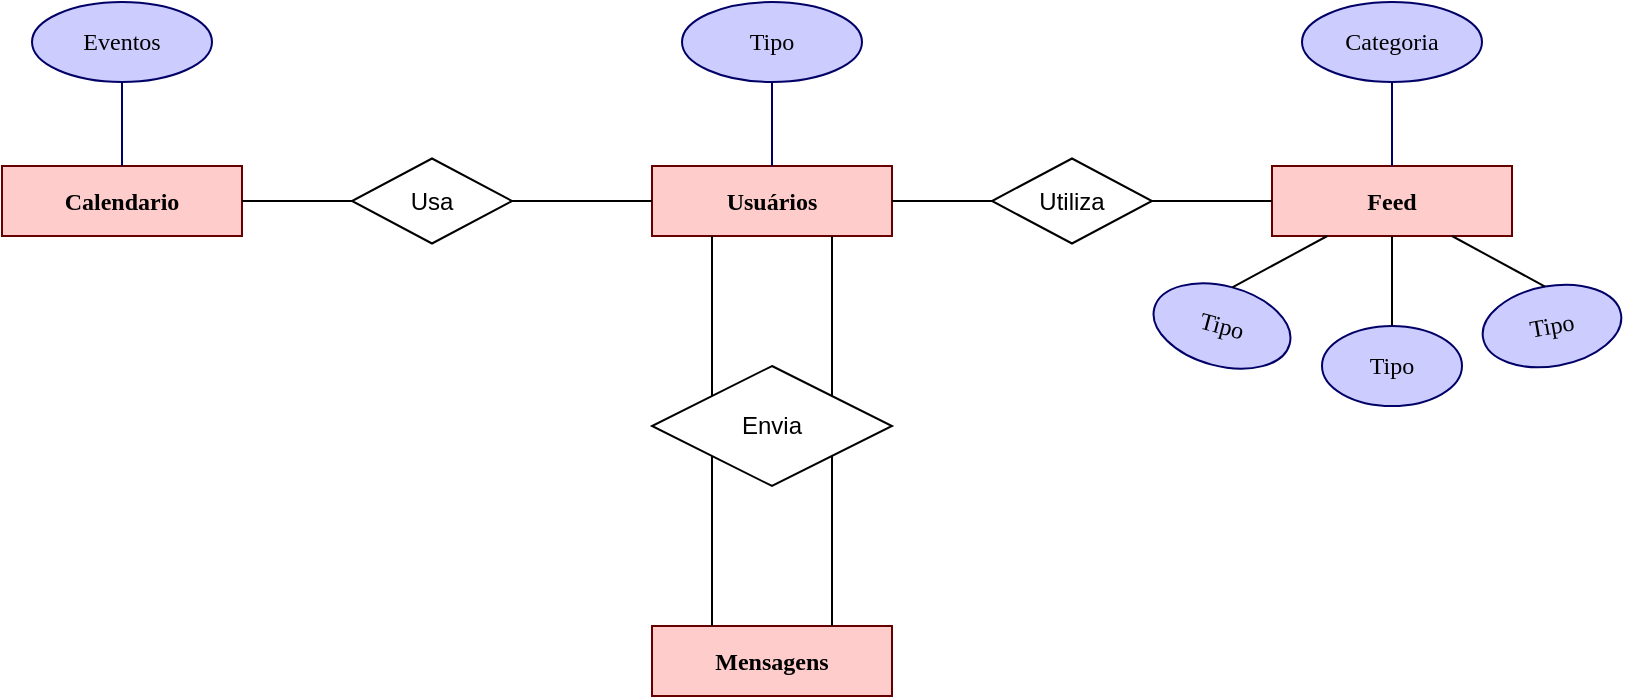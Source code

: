<mxfile version="26.2.12">
  <diagram name="Página-1" id="XXjMigavx-W10F49XDjn">
    <mxGraphModel dx="1789" dy="556" grid="1" gridSize="10" guides="1" tooltips="1" connect="1" arrows="1" fold="1" page="1" pageScale="1" pageWidth="827" pageHeight="1169" math="0" shadow="0">
      <root>
        <mxCell id="0" />
        <mxCell id="1" parent="0" />
        <mxCell id="xmNOLHHIbgw2WWlU3eTN-6" value="&lt;font style=&quot;vertical-align: inherit;&quot;&gt;&lt;font style=&quot;vertical-align: inherit;&quot;&gt;Usuários&lt;/font&gt;&lt;/font&gt;" style="rounded=0;whiteSpace=wrap;html=1;fillColor=#FFCCCC;strokeColor=#660000;fontFamily=Times New Roman;fontStyle=1" parent="1" vertex="1">
          <mxGeometry x="-60" y="160" width="120" height="35" as="geometry" />
        </mxCell>
        <mxCell id="xmNOLHHIbgw2WWlU3eTN-9" value="Tipo" style="ellipse;whiteSpace=wrap;html=1;fillColor=#CCCCFF;strokeColor=#000066;fontFamily=Times New Roman;fontStyle=0" parent="1" vertex="1">
          <mxGeometry x="-45" y="78" width="90" height="40" as="geometry" />
        </mxCell>
        <mxCell id="xmNOLHHIbgw2WWlU3eTN-14" value="" style="endArrow=none;html=1;rounded=0;exitX=0.5;exitY=0;exitDx=0;exitDy=0;entryX=0.5;entryY=1;entryDx=0;entryDy=0;fillColor=#CCCCFF;strokeColor=#000066;fontFamily=Times New Roman;fontStyle=0" parent="1" source="xmNOLHHIbgw2WWlU3eTN-6" target="xmNOLHHIbgw2WWlU3eTN-9" edge="1">
          <mxGeometry width="50" height="50" relative="1" as="geometry">
            <mxPoint x="250" y="150" as="sourcePoint" />
            <mxPoint x="300" y="100" as="targetPoint" />
          </mxGeometry>
        </mxCell>
        <mxCell id="xmNOLHHIbgw2WWlU3eTN-39" value="&lt;font style=&quot;vertical-align: inherit;&quot;&gt;&lt;font style=&quot;vertical-align: inherit;&quot;&gt;Feed&lt;/font&gt;&lt;/font&gt;" style="rounded=0;whiteSpace=wrap;html=1;fillColor=#FFCCCC;strokeColor=#660000;fontFamily=Times New Roman;fontStyle=1" parent="1" vertex="1">
          <mxGeometry x="250" y="160" width="120" height="35" as="geometry" />
        </mxCell>
        <mxCell id="xmNOLHHIbgw2WWlU3eTN-41" value="Categoria" style="ellipse;whiteSpace=wrap;html=1;fillColor=#CCCCFF;strokeColor=#000066;fontFamily=Times New Roman;fontStyle=0" parent="1" vertex="1">
          <mxGeometry x="265" y="78" width="90" height="40" as="geometry" />
        </mxCell>
        <mxCell id="xmNOLHHIbgw2WWlU3eTN-45" value="" style="endArrow=none;html=1;rounded=0;entryX=0.5;entryY=1;entryDx=0;entryDy=0;exitX=0.5;exitY=0;exitDx=0;exitDy=0;fillColor=#CCCCFF;strokeColor=#000066;fontFamily=Times New Roman;fontStyle=0" parent="1" source="xmNOLHHIbgw2WWlU3eTN-39" target="xmNOLHHIbgw2WWlU3eTN-41" edge="1">
          <mxGeometry width="50" height="50" relative="1" as="geometry">
            <mxPoint x="25" y="340" as="sourcePoint" />
            <mxPoint x="130" y="250" as="targetPoint" />
          </mxGeometry>
        </mxCell>
        <mxCell id="n9gVkUT_TrZV7uCSKe-V-20" value="Calendario" style="rounded=0;whiteSpace=wrap;html=1;fillColor=#FFCCCC;strokeColor=#660000;fontFamily=Times New Roman;fontStyle=1" vertex="1" parent="1">
          <mxGeometry x="-385" y="160" width="120" height="35" as="geometry" />
        </mxCell>
        <mxCell id="n9gVkUT_TrZV7uCSKe-V-22" value="Eventos" style="ellipse;whiteSpace=wrap;html=1;fillColor=#CCCCFF;strokeColor=#000066;fontFamily=Times New Roman;fontStyle=0" vertex="1" parent="1">
          <mxGeometry x="-370" y="78" width="90" height="40" as="geometry" />
        </mxCell>
        <mxCell id="n9gVkUT_TrZV7uCSKe-V-23" value="" style="endArrow=none;html=1;rounded=0;entryX=0.5;entryY=1;entryDx=0;entryDy=0;exitX=0.5;exitY=0;exitDx=0;exitDy=0;fillColor=#CCCCFF;strokeColor=#000066;fontFamily=Times New Roman;fontStyle=0" edge="1" parent="1" source="n9gVkUT_TrZV7uCSKe-V-20" target="n9gVkUT_TrZV7uCSKe-V-22">
          <mxGeometry width="50" height="50" relative="1" as="geometry">
            <mxPoint x="584.41" y="160" as="sourcePoint" />
            <mxPoint x="584.41" y="118" as="targetPoint" />
          </mxGeometry>
        </mxCell>
        <mxCell id="n9gVkUT_TrZV7uCSKe-V-25" value="Utiliza" style="rhombus;whiteSpace=wrap;html=1;" vertex="1" parent="1">
          <mxGeometry x="110" y="156.25" width="80" height="42.5" as="geometry" />
        </mxCell>
        <mxCell id="n9gVkUT_TrZV7uCSKe-V-31" value="Mensagens" style="rounded=0;whiteSpace=wrap;html=1;fillColor=#FFCCCC;strokeColor=#660000;fontFamily=Times New Roman;fontStyle=1" vertex="1" parent="1">
          <mxGeometry x="-60" y="390" width="120" height="35" as="geometry" />
        </mxCell>
        <mxCell id="n9gVkUT_TrZV7uCSKe-V-34" value="" style="endArrow=none;html=1;rounded=0;exitX=0.25;exitY=0;exitDx=0;exitDy=0;entryX=0;entryY=1;entryDx=0;entryDy=0;" edge="1" parent="1" source="n9gVkUT_TrZV7uCSKe-V-31" target="n9gVkUT_TrZV7uCSKe-V-36">
          <mxGeometry width="50" height="50" relative="1" as="geometry">
            <mxPoint x="320" y="340" as="sourcePoint" />
            <mxPoint x="-30" y="320" as="targetPoint" />
          </mxGeometry>
        </mxCell>
        <mxCell id="n9gVkUT_TrZV7uCSKe-V-35" value="" style="endArrow=none;html=1;rounded=0;exitX=0.75;exitY=0;exitDx=0;exitDy=0;entryX=1;entryY=1;entryDx=0;entryDy=0;" edge="1" parent="1" source="n9gVkUT_TrZV7uCSKe-V-31" target="n9gVkUT_TrZV7uCSKe-V-36">
          <mxGeometry width="50" height="50" relative="1" as="geometry">
            <mxPoint x="30" y="310" as="sourcePoint" />
            <mxPoint x="30" y="320" as="targetPoint" />
          </mxGeometry>
        </mxCell>
        <mxCell id="n9gVkUT_TrZV7uCSKe-V-36" value="Envia" style="rhombus;whiteSpace=wrap;html=1;" vertex="1" parent="1">
          <mxGeometry x="-60" y="260" width="120" height="60" as="geometry" />
        </mxCell>
        <mxCell id="n9gVkUT_TrZV7uCSKe-V-37" value="" style="endArrow=none;html=1;rounded=0;exitX=1;exitY=0;exitDx=0;exitDy=0;entryX=0.75;entryY=1;entryDx=0;entryDy=0;" edge="1" parent="1" source="n9gVkUT_TrZV7uCSKe-V-36" target="xmNOLHHIbgw2WWlU3eTN-6">
          <mxGeometry width="50" height="50" relative="1" as="geometry">
            <mxPoint x="320" y="340" as="sourcePoint" />
            <mxPoint x="370" y="290" as="targetPoint" />
          </mxGeometry>
        </mxCell>
        <mxCell id="n9gVkUT_TrZV7uCSKe-V-38" value="" style="endArrow=none;html=1;rounded=0;exitX=0;exitY=0;exitDx=0;exitDy=0;entryX=0.25;entryY=1;entryDx=0;entryDy=0;" edge="1" parent="1" source="n9gVkUT_TrZV7uCSKe-V-36" target="xmNOLHHIbgw2WWlU3eTN-6">
          <mxGeometry width="50" height="50" relative="1" as="geometry">
            <mxPoint x="320" y="340" as="sourcePoint" />
            <mxPoint x="370" y="290" as="targetPoint" />
          </mxGeometry>
        </mxCell>
        <mxCell id="n9gVkUT_TrZV7uCSKe-V-39" value="" style="endArrow=none;html=1;rounded=0;exitX=1;exitY=0.5;exitDx=0;exitDy=0;" edge="1" parent="1" source="xmNOLHHIbgw2WWlU3eTN-6" target="n9gVkUT_TrZV7uCSKe-V-25">
          <mxGeometry width="50" height="50" relative="1" as="geometry">
            <mxPoint x="320" y="340" as="sourcePoint" />
            <mxPoint x="370" y="290" as="targetPoint" />
          </mxGeometry>
        </mxCell>
        <mxCell id="n9gVkUT_TrZV7uCSKe-V-40" value="" style="endArrow=none;html=1;rounded=0;exitX=1;exitY=0.5;exitDx=0;exitDy=0;" edge="1" parent="1" source="n9gVkUT_TrZV7uCSKe-V-25" target="xmNOLHHIbgw2WWlU3eTN-39">
          <mxGeometry width="50" height="50" relative="1" as="geometry">
            <mxPoint x="320" y="340" as="sourcePoint" />
            <mxPoint x="370" y="290" as="targetPoint" />
          </mxGeometry>
        </mxCell>
        <mxCell id="n9gVkUT_TrZV7uCSKe-V-43" value="Tipo" style="ellipse;whiteSpace=wrap;html=1;fillColor=#CCCCFF;strokeColor=#000066;fontFamily=Times New Roman;fontStyle=0;rotation=15;" vertex="1" parent="1">
          <mxGeometry x="190" y="220" width="70" height="40" as="geometry" />
        </mxCell>
        <mxCell id="n9gVkUT_TrZV7uCSKe-V-45" value="Tipo" style="ellipse;whiteSpace=wrap;html=1;fillColor=#CCCCFF;strokeColor=#000066;fontFamily=Times New Roman;fontStyle=0" vertex="1" parent="1">
          <mxGeometry x="275" y="240" width="70" height="40" as="geometry" />
        </mxCell>
        <mxCell id="n9gVkUT_TrZV7uCSKe-V-46" value="Tipo" style="ellipse;whiteSpace=wrap;html=1;fillColor=#CCCCFF;strokeColor=#000066;fontFamily=Times New Roman;fontStyle=0;rotation=-10;" vertex="1" parent="1">
          <mxGeometry x="355" y="220" width="70" height="40" as="geometry" />
        </mxCell>
        <mxCell id="n9gVkUT_TrZV7uCSKe-V-47" value="" style="endArrow=none;html=1;rounded=0;exitX=0.5;exitY=0;exitDx=0;exitDy=0;" edge="1" parent="1" source="n9gVkUT_TrZV7uCSKe-V-43" target="xmNOLHHIbgw2WWlU3eTN-39">
          <mxGeometry width="50" height="50" relative="1" as="geometry">
            <mxPoint x="320" y="340" as="sourcePoint" />
            <mxPoint x="370" y="290" as="targetPoint" />
          </mxGeometry>
        </mxCell>
        <mxCell id="n9gVkUT_TrZV7uCSKe-V-48" value="" style="endArrow=none;html=1;rounded=0;exitX=0.5;exitY=0;exitDx=0;exitDy=0;" edge="1" parent="1" source="n9gVkUT_TrZV7uCSKe-V-45" target="xmNOLHHIbgw2WWlU3eTN-39">
          <mxGeometry width="50" height="50" relative="1" as="geometry">
            <mxPoint x="320" y="340" as="sourcePoint" />
            <mxPoint x="370" y="290" as="targetPoint" />
          </mxGeometry>
        </mxCell>
        <mxCell id="n9gVkUT_TrZV7uCSKe-V-49" value="" style="endArrow=none;html=1;rounded=0;exitX=0.5;exitY=0;exitDx=0;exitDy=0;entryX=0.75;entryY=1;entryDx=0;entryDy=0;" edge="1" parent="1" source="n9gVkUT_TrZV7uCSKe-V-46" target="xmNOLHHIbgw2WWlU3eTN-39">
          <mxGeometry width="50" height="50" relative="1" as="geometry">
            <mxPoint x="320" y="340" as="sourcePoint" />
            <mxPoint x="370" y="290" as="targetPoint" />
          </mxGeometry>
        </mxCell>
        <mxCell id="n9gVkUT_TrZV7uCSKe-V-50" value="" style="endArrow=none;html=1;rounded=0;exitX=1;exitY=0.5;exitDx=0;exitDy=0;" edge="1" parent="1" source="n9gVkUT_TrZV7uCSKe-V-51">
          <mxGeometry width="50" height="50" relative="1" as="geometry">
            <mxPoint x="140" y="340" as="sourcePoint" />
            <mxPoint x="-150" y="181" as="targetPoint" />
          </mxGeometry>
        </mxCell>
        <mxCell id="n9gVkUT_TrZV7uCSKe-V-52" value="" style="endArrow=none;html=1;rounded=0;exitX=1;exitY=0.5;exitDx=0;exitDy=0;" edge="1" parent="1" source="n9gVkUT_TrZV7uCSKe-V-20" target="n9gVkUT_TrZV7uCSKe-V-51">
          <mxGeometry width="50" height="50" relative="1" as="geometry">
            <mxPoint x="-265" y="178" as="sourcePoint" />
            <mxPoint x="-150" y="181" as="targetPoint" />
          </mxGeometry>
        </mxCell>
        <mxCell id="n9gVkUT_TrZV7uCSKe-V-51" value="Usa" style="rhombus;whiteSpace=wrap;html=1;" vertex="1" parent="1">
          <mxGeometry x="-210" y="156.25" width="80" height="42.5" as="geometry" />
        </mxCell>
        <mxCell id="n9gVkUT_TrZV7uCSKe-V-53" value="" style="endArrow=none;html=1;rounded=0;exitX=1;exitY=0.5;exitDx=0;exitDy=0;entryX=0;entryY=0.5;entryDx=0;entryDy=0;" edge="1" parent="1" source="n9gVkUT_TrZV7uCSKe-V-51" target="xmNOLHHIbgw2WWlU3eTN-6">
          <mxGeometry width="50" height="50" relative="1" as="geometry">
            <mxPoint x="-10" y="340" as="sourcePoint" />
            <mxPoint x="40" y="290" as="targetPoint" />
          </mxGeometry>
        </mxCell>
      </root>
    </mxGraphModel>
  </diagram>
</mxfile>
